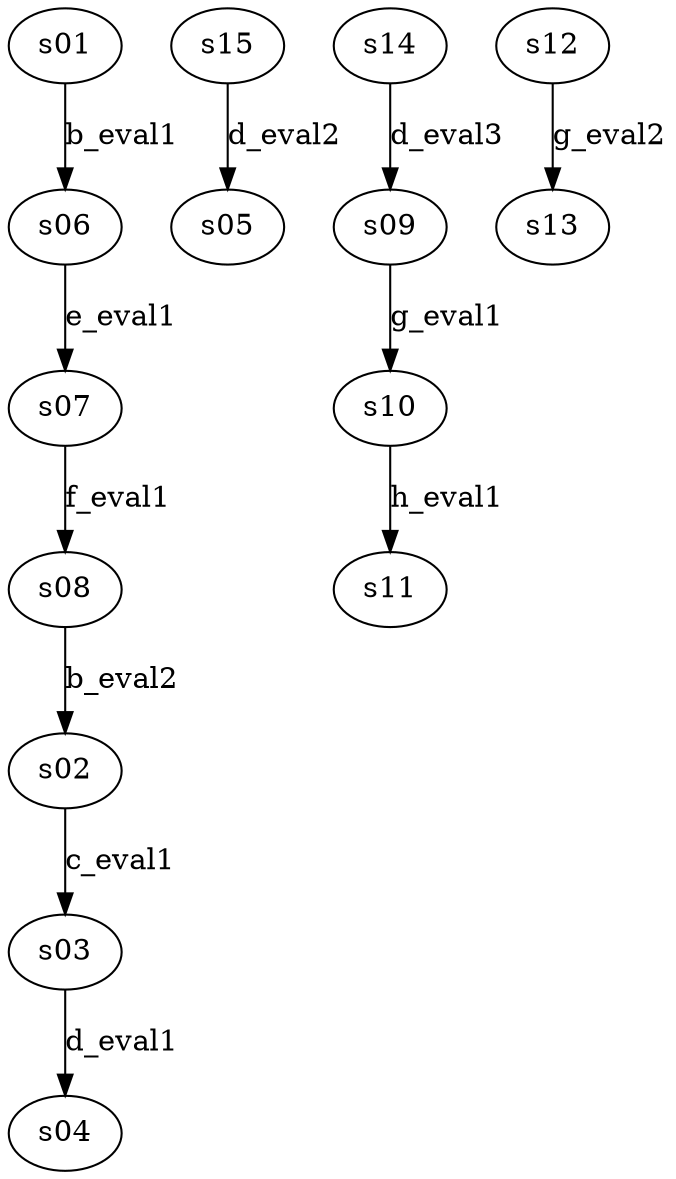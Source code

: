 strict digraph signal_graph {
edge [label=d_eval1];
s03 -> s04;
edge [label=c_eval1];
s02 -> s03;
edge [label=e_eval1];
s06 -> s07;
edge [label=f_eval1];
s07 -> s08;
edge [label=b_eval2];
s08 -> s02;
edge [label=d_eval2];
s15 -> s05;
edge [label=b_eval1];
s01 -> s06;
edge [label=g_eval1];
s09 -> s10;
edge [label=h_eval1];
s10 -> s11;
edge [label=g_eval2];
s12 -> s13;
edge [label=d_eval3];
s14 -> s09;
}
